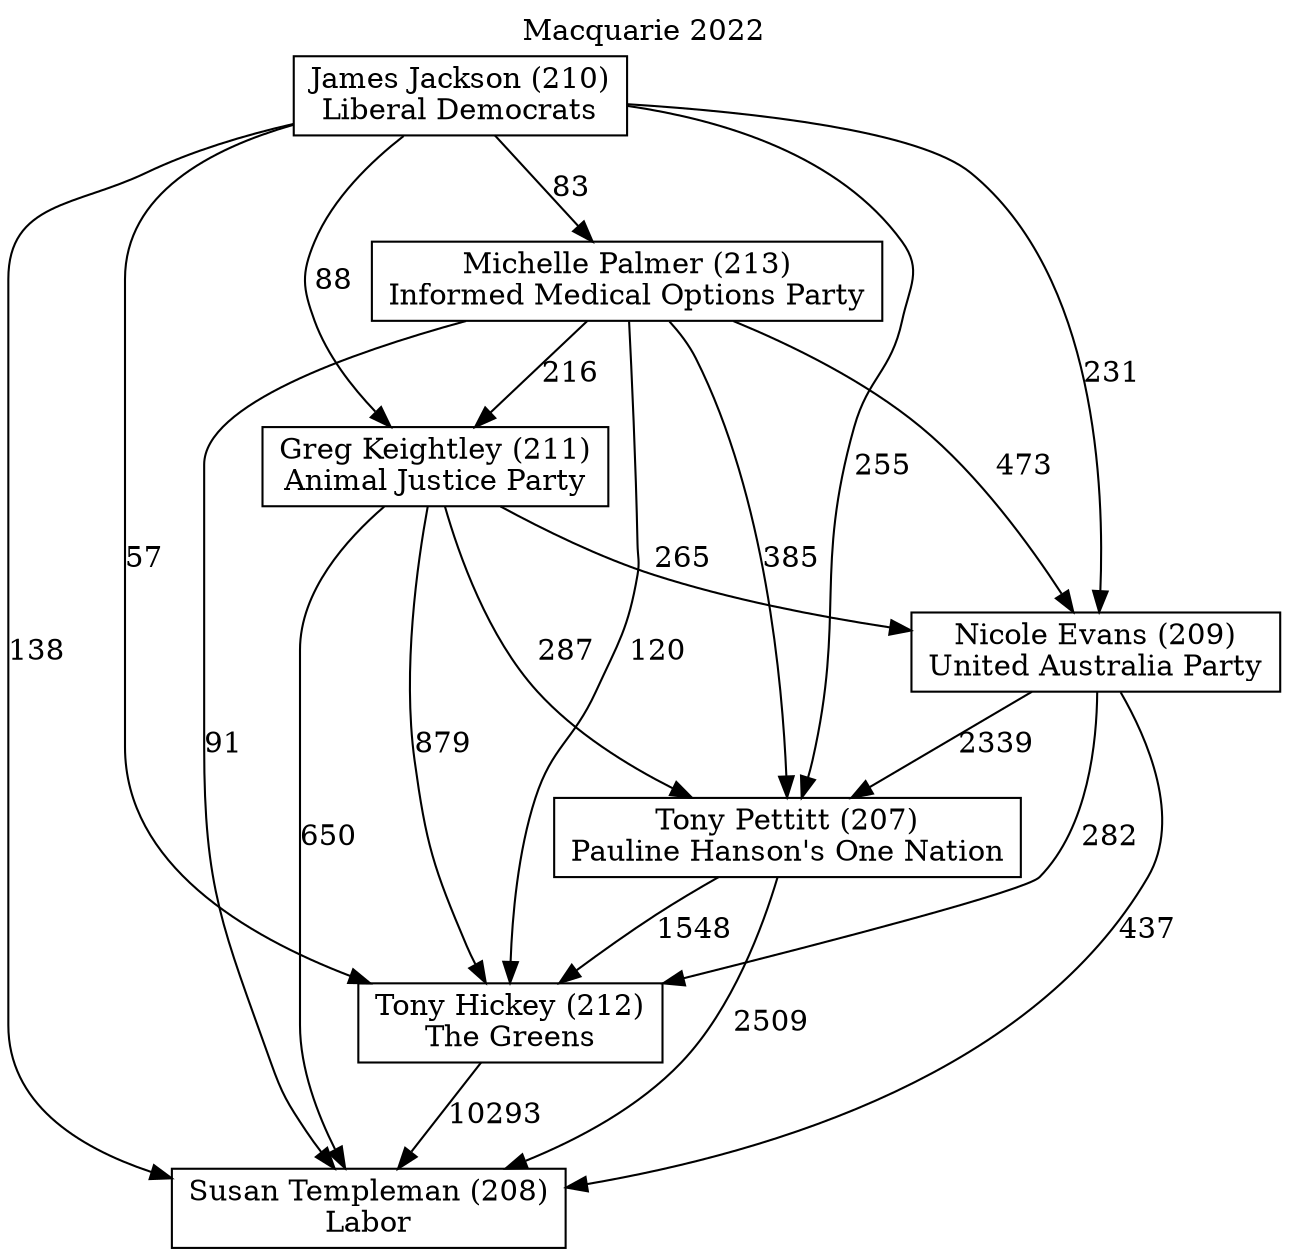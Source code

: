 // House preference flow
digraph "Susan Templeman (208)_Macquarie_2022" {
	graph [label="Macquarie 2022" labelloc=t mclimit=10]
	node [shape=box]
	"Susan Templeman (208)" [label="Susan Templeman (208)
Labor"]
	"Tony Hickey (212)" [label="Tony Hickey (212)
The Greens"]
	"Tony Pettitt (207)" [label="Tony Pettitt (207)
Pauline Hanson's One Nation"]
	"Nicole Evans (209)" [label="Nicole Evans (209)
United Australia Party"]
	"Greg Keightley (211)" [label="Greg Keightley (211)
Animal Justice Party"]
	"Michelle Palmer (213)" [label="Michelle Palmer (213)
Informed Medical Options Party"]
	"James Jackson (210)" [label="James Jackson (210)
Liberal Democrats"]
	"Tony Hickey (212)" -> "Susan Templeman (208)" [label=10293]
	"Tony Pettitt (207)" -> "Tony Hickey (212)" [label=1548]
	"Nicole Evans (209)" -> "Tony Pettitt (207)" [label=2339]
	"Greg Keightley (211)" -> "Nicole Evans (209)" [label=265]
	"Michelle Palmer (213)" -> "Greg Keightley (211)" [label=216]
	"James Jackson (210)" -> "Michelle Palmer (213)" [label=83]
	"Tony Pettitt (207)" -> "Susan Templeman (208)" [label=2509]
	"Nicole Evans (209)" -> "Susan Templeman (208)" [label=437]
	"Greg Keightley (211)" -> "Susan Templeman (208)" [label=650]
	"Michelle Palmer (213)" -> "Susan Templeman (208)" [label=91]
	"James Jackson (210)" -> "Susan Templeman (208)" [label=138]
	"James Jackson (210)" -> "Greg Keightley (211)" [label=88]
	"Michelle Palmer (213)" -> "Nicole Evans (209)" [label=473]
	"James Jackson (210)" -> "Nicole Evans (209)" [label=231]
	"Greg Keightley (211)" -> "Tony Pettitt (207)" [label=287]
	"Michelle Palmer (213)" -> "Tony Pettitt (207)" [label=385]
	"James Jackson (210)" -> "Tony Pettitt (207)" [label=255]
	"Nicole Evans (209)" -> "Tony Hickey (212)" [label=282]
	"Greg Keightley (211)" -> "Tony Hickey (212)" [label=879]
	"Michelle Palmer (213)" -> "Tony Hickey (212)" [label=120]
	"James Jackson (210)" -> "Tony Hickey (212)" [label=57]
}
